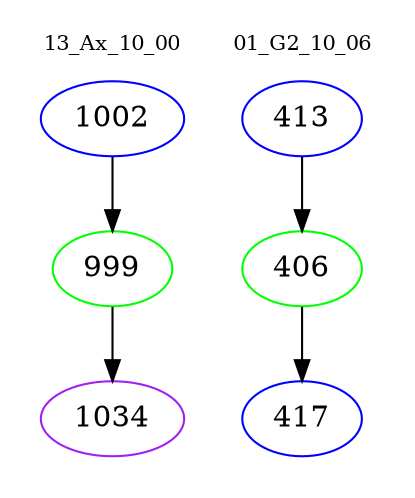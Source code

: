 digraph{
subgraph cluster_0 {
color = white
label = "13_Ax_10_00";
fontsize=10;
T0_1002 [label="1002", color="blue"]
T0_1002 -> T0_999 [color="black"]
T0_999 [label="999", color="green"]
T0_999 -> T0_1034 [color="black"]
T0_1034 [label="1034", color="purple"]
}
subgraph cluster_1 {
color = white
label = "01_G2_10_06";
fontsize=10;
T1_413 [label="413", color="blue"]
T1_413 -> T1_406 [color="black"]
T1_406 [label="406", color="green"]
T1_406 -> T1_417 [color="black"]
T1_417 [label="417", color="blue"]
}
}
